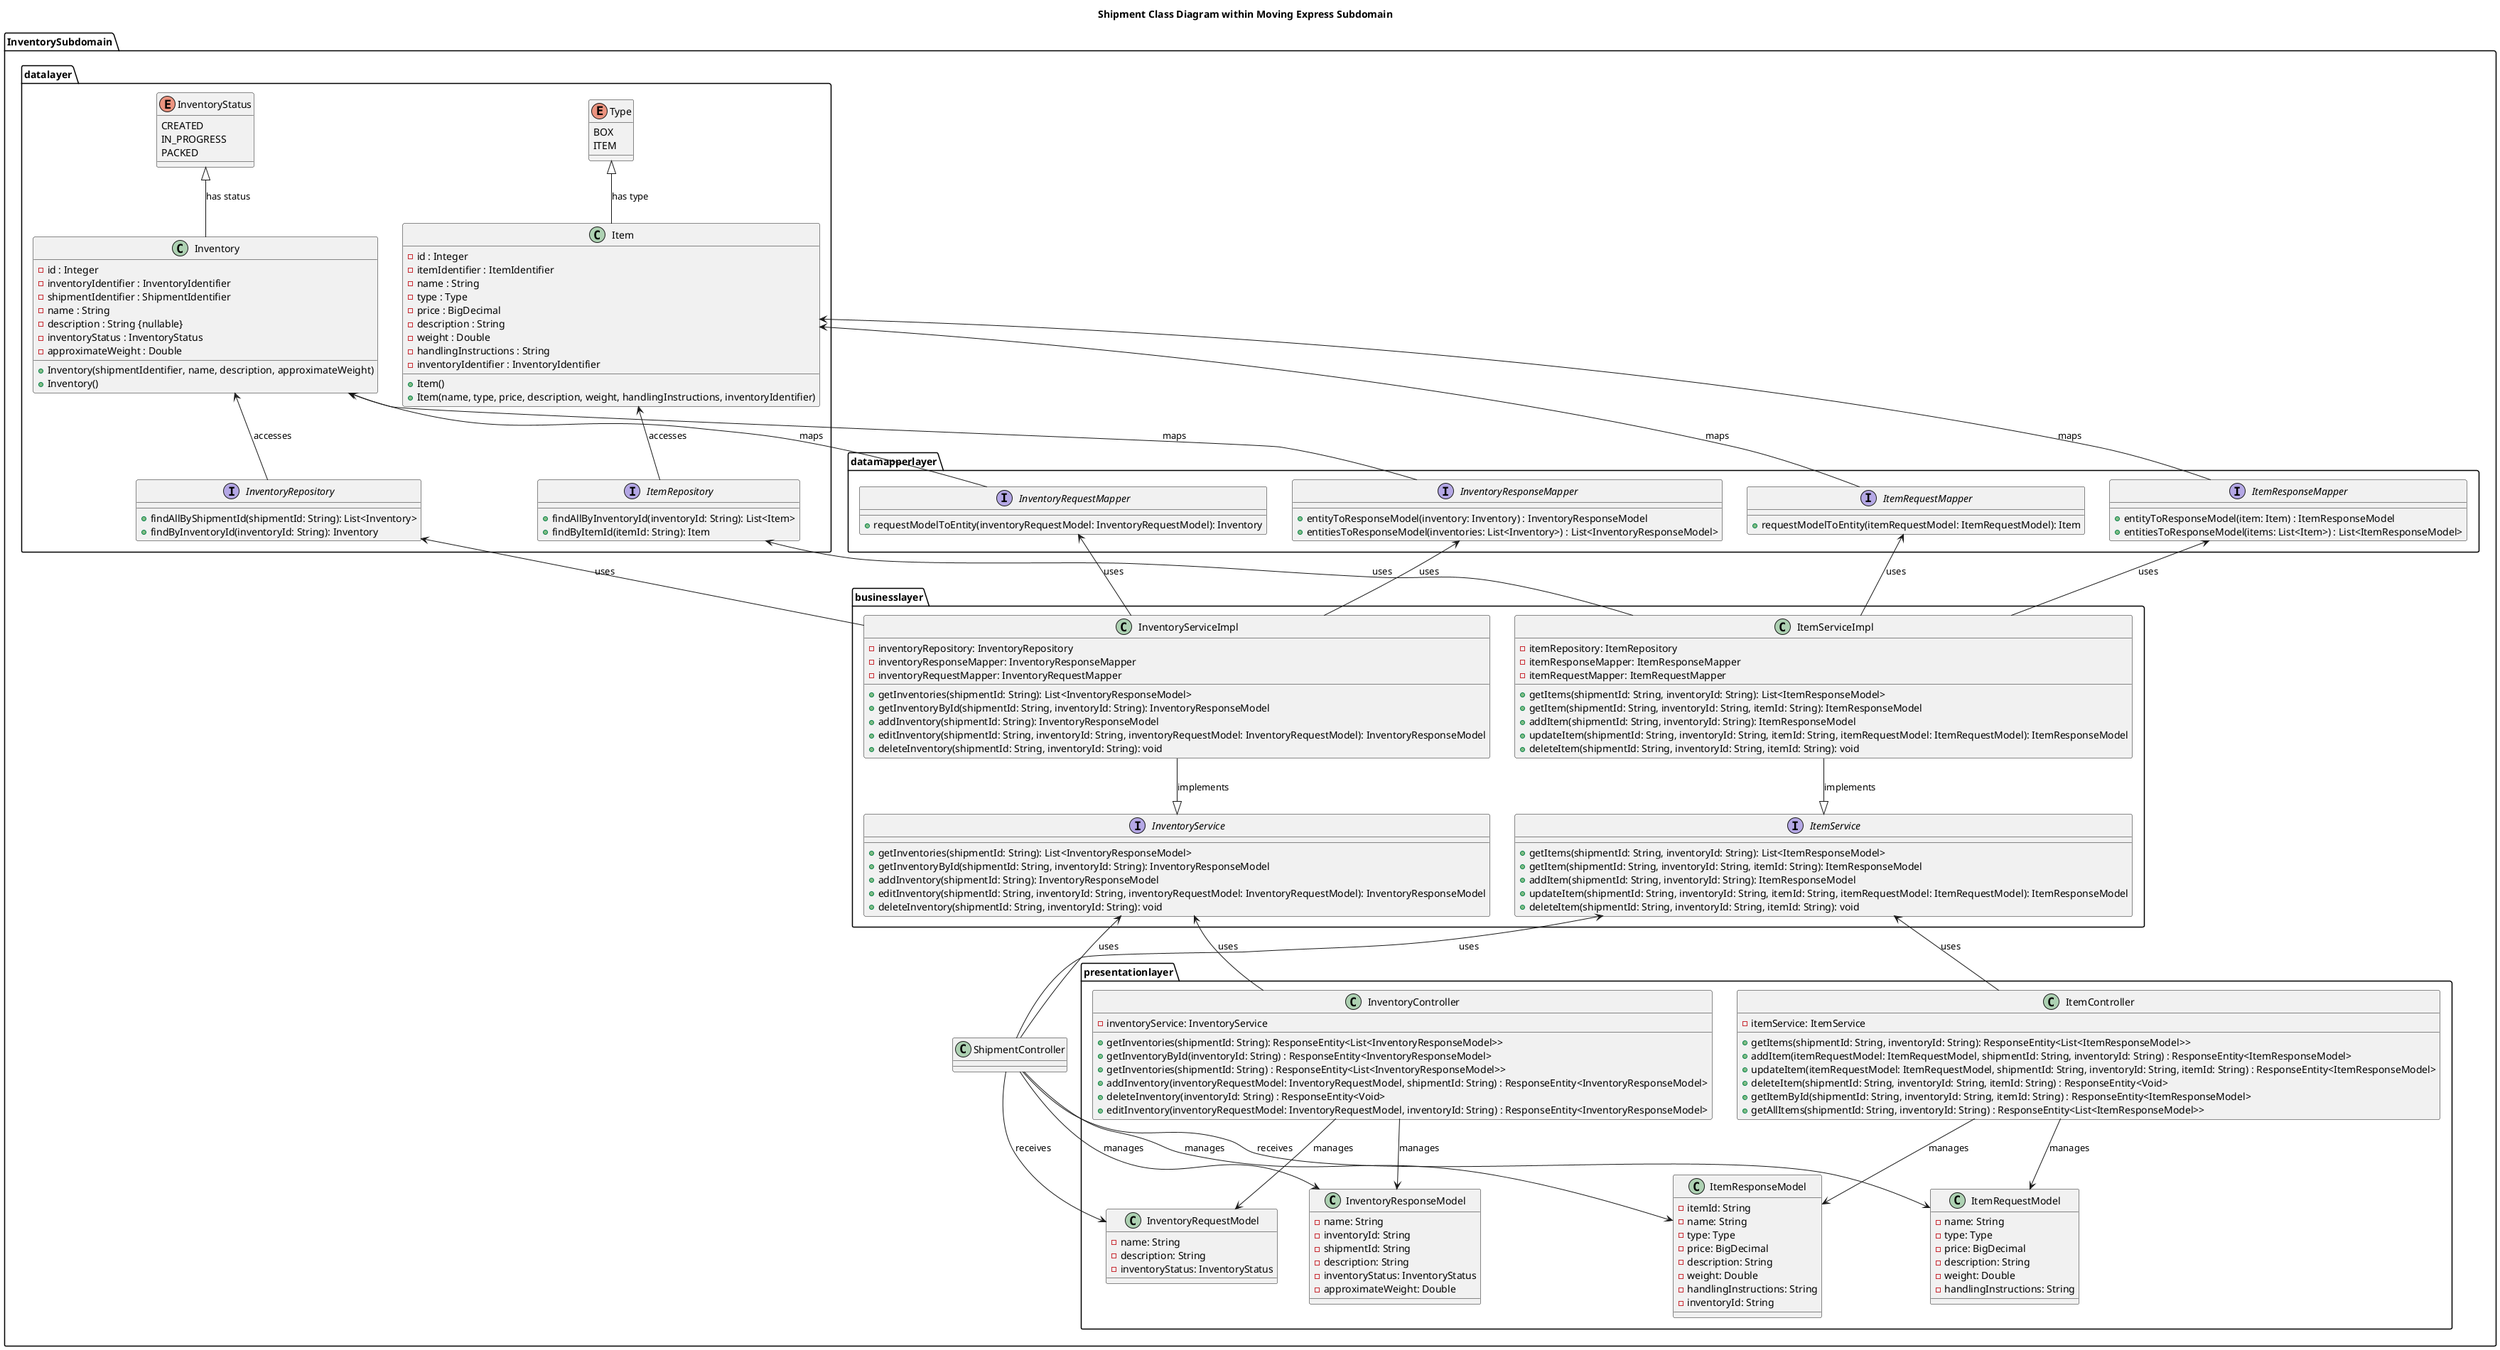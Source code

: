 @startuml
title Shipment Class Diagram within Moving Express Subdomain

package "InventorySubdomain" {
    package "businesslayer" {
        interface InventoryService{
            + getInventories(shipmentId: String): List<InventoryResponseModel>
            + getInventoryById(shipmentId: String, inventoryId: String): InventoryResponseModel
            + addInventory(shipmentId: String): InventoryResponseModel
            + editInventory(shipmentId: String, inventoryId: String, inventoryRequestModel: InventoryRequestModel): InventoryResponseModel
            + deleteInventory(shipmentId: String, inventoryId: String): void
        }

        class InventoryServiceImpl{
            - inventoryRepository: InventoryRepository
            - inventoryResponseMapper: InventoryResponseMapper
            - inventoryRequestMapper: InventoryRequestMapper
            + getInventories(shipmentId: String): List<InventoryResponseModel>
            + getInventoryById(shipmentId: String, inventoryId: String): InventoryResponseModel
            + addInventory(shipmentId: String): InventoryResponseModel
            + editInventory(shipmentId: String, inventoryId: String, inventoryRequestModel: InventoryRequestModel): InventoryResponseModel
            + deleteInventory(shipmentId: String, inventoryId: String): void
        }

        interface ItemService{
            + getItems(shipmentId: String, inventoryId: String): List<ItemResponseModel>
            + getItem(shipmentId: String, inventoryId: String, itemId: String): ItemResponseModel
            + addItem(shipmentId: String, inventoryId: String): ItemResponseModel
            + updateItem(shipmentId: String, inventoryId: String, itemId: String, itemRequestModel: ItemRequestModel): ItemResponseModel
            + deleteItem(shipmentId: String, inventoryId: String, itemId: String): void
        }

        class ItemServiceImpl{
            - itemRepository: ItemRepository
            - itemResponseMapper: ItemResponseMapper
            - itemRequestMapper: ItemRequestMapper
            + getItems(shipmentId: String, inventoryId: String): List<ItemResponseModel>
            + getItem(shipmentId: String, inventoryId: String, itemId: String): ItemResponseModel
            + addItem(shipmentId: String, inventoryId: String): ItemResponseModel
            + updateItem(shipmentId: String, inventoryId: String, itemId: String, itemRequestModel: ItemRequestModel): ItemResponseModel
            + deleteItem(shipmentId: String, inventoryId: String, itemId: String): void
        }
    }

    package "datalayer" {

        class Inventory {
            - id : Integer
            - inventoryIdentifier : InventoryIdentifier
            - shipmentIdentifier : ShipmentIdentifier
            - name : String
            - description : String {nullable}
            - inventoryStatus : InventoryStatus
            - approximateWeight : Double
            + Inventory(shipmentIdentifier, name, description, approximateWeight)
            + Inventory()
        }

        class Item {
            - id : Integer
            - itemIdentifier : ItemIdentifier
            - name : String
            - type : Type
            - price : BigDecimal
            - description : String
            - weight : Double
            - handlingInstructions : String
            - inventoryIdentifier : InventoryIdentifier
            + Item()
            + Item(name, type, price, description, weight, handlingInstructions, inventoryIdentifier)
        }


        enum InventoryStatus {
            CREATED
            IN_PROGRESS
            PACKED
        }

        enum Type{
            BOX
            ITEM
        }

        interface InventoryRepository{
            + findAllByShipmentId(shipmentId: String): List<Inventory>
            + findByInventoryId(inventoryId: String): Inventory
        }

        interface ItemRepository{
            + findAllByInventoryId(inventoryId: String): List<Item>
            + findByItemId(itemId: String): Item
        }

    }

    package "datamapperlayer" {
        interface InventoryResponseMapper{
            + entityToResponseModel(inventory: Inventory) : InventoryResponseModel
            + entitiesToResponseModel(inventories: List<Inventory>) : List<InventoryResponseModel>
        }

        interface InventoryRequestMapper{
            +requestModelToEntity(inventoryRequestModel: InventoryRequestModel): Inventory
        }

        interface ItemResponseMapper{
            + entityToResponseModel(item: Item) : ItemResponseModel
            + entitiesToResponseModel(items: List<Item>) : List<ItemResponseModel>
        }

        interface ItemRequestMapper{
            +requestModelToEntity(itemRequestModel: ItemRequestModel): Item
        }
    }

    package "presentationlayer" {
        class InventoryController {
            - inventoryService: InventoryService
            + getInventories(shipmentId: String): ResponseEntity<List<InventoryResponseModel>>
            + getInventoryById(inventoryId: String) : ResponseEntity<InventoryResponseModel>
            + getInventories(shipmentId: String) : ResponseEntity<List<InventoryResponseModel>>
            + addInventory(inventoryRequestModel: InventoryRequestModel, shipmentId: String) : ResponseEntity<InventoryResponseModel>
            + deleteInventory(inventoryId: String) : ResponseEntity<Void>
            + editInventory(inventoryRequestModel: InventoryRequestModel, inventoryId: String) : ResponseEntity<InventoryResponseModel>
        }

        class ItemController {
            - itemService: ItemService
            + getItems(shipmentId: String, inventoryId: String): ResponseEntity<List<ItemResponseModel>>
            + addItem(itemRequestModel: ItemRequestModel, shipmentId: String, inventoryId: String) : ResponseEntity<ItemResponseModel>
            + updateItem(itemRequestModel: ItemRequestModel, shipmentId: String, inventoryId: String, itemId: String) : ResponseEntity<ItemResponseModel>
            + deleteItem(shipmentId: String, inventoryId: String, itemId: String) : ResponseEntity<Void>
            + getItemById(shipmentId: String, inventoryId: String, itemId: String) : ResponseEntity<ItemResponseModel>
            + getAllItems(shipmentId: String, inventoryId: String) : ResponseEntity<List<ItemResponseModel>>
        }

        class InventoryRequestModel {
            - name: String
            - description: String
            - inventoryStatus: InventoryStatus
        }

        class InventoryResponseModel {
            - name: String
            - inventoryId: String
            - shipmentId: String
            - description: String
            - inventoryStatus: InventoryStatus
            - approximateWeight: Double
        }

        class ItemRequestModel {
            - name: String
            - type: Type
            - price: BigDecimal
            - description: String
            - weight: Double
            - handlingInstructions: String
        }

        class ItemResponseModel {
            - itemId: String
            - name: String
            - type: Type
            - price: BigDecimal
            - description: String
            - weight: Double
            - handlingInstructions: String
            - inventoryId: String
        }

    }

    ' Relationships For Inventory

    InventoryController -up-> InventoryService : uses
    InventoryController -down-> InventoryRequestModel : manages
    InventoryController -down-> InventoryResponseModel : manages

    ItemController -up-> ItemService : uses
    ItemController -down-> ItemRequestModel : manages
    ItemController -down-> ItemResponseModel : manages

    InventoryServiceImpl -down-|> InventoryService : implements
    InventoryServiceImpl -up-> InventoryRepository : uses
    InventoryServiceImpl -up-> InventoryResponseMapper : uses
    InventoryServiceImpl -up-> InventoryRequestMapper : uses

    ItemServiceImpl -down-|> ItemService : implements
    ItemServiceImpl -left-> ItemRepository : uses
    ItemServiceImpl -up-> ItemResponseMapper : uses
    ItemServiceImpl -up-> ItemRequestMapper : uses

    InventoryRepository -up-> Inventory : accesses
    ItemRepository -up-> Item : accesses

    InventoryResponseMapper -up-> Inventory : maps
    ItemResponseMapper -up-> Item : maps
    InventoryRequestMapper -up-> Inventory : maps
    ItemRequestMapper -up-> Item: maps

    ShipmentController -up-> InventoryService : uses
    ShipmentController -up-> ItemService : uses

    ShipmentController -down-> ItemRequestModel : receives
    ShipmentController -down-> InventoryRequestModel : receives
    ShipmentController -down-> InventoryResponseModel : manages
    ShipmentController -down-> ItemResponseModel : manages


    ' Enum Relationships For Inventory
    Inventory -up-^ InventoryStatus : has status
    Item -up-^ Type : has type


@enduml
